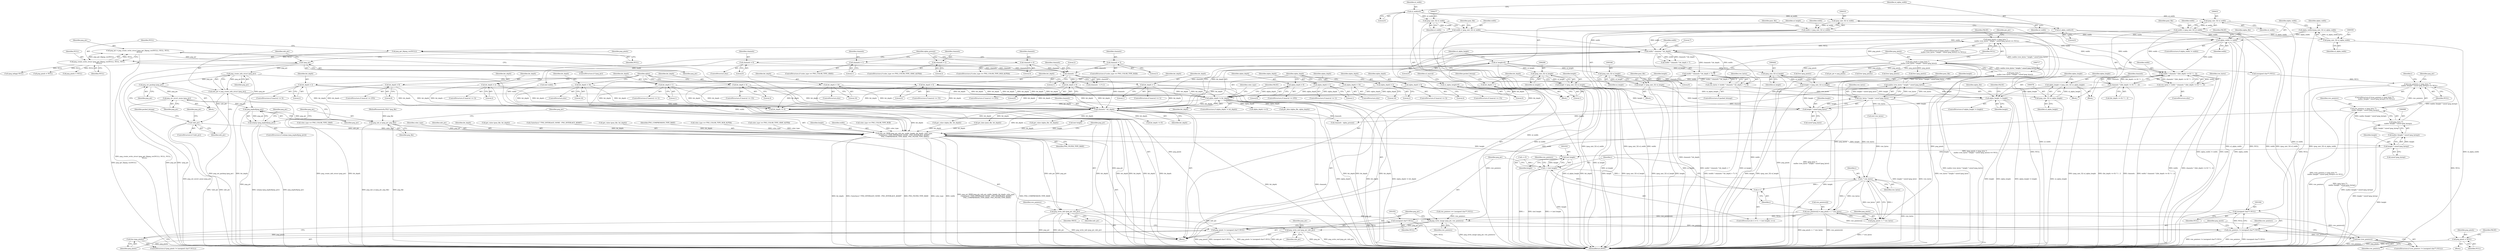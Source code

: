 digraph "0_Android_9d4853418ab2f754c2b63e091c29c5529b8b86ca_159@API" {
"1000891" [label="(Call,png_ptr = png_create_write_struct (png_get_libpng_ver(NULL), NULL, NULL,\n      NULL))"];
"1000893" [label="(Call,png_create_write_struct (png_get_libpng_ver(NULL), NULL, NULL,\n      NULL))"];
"1000894" [label="(Call,png_get_libpng_ver(NULL))"];
"1000713" [label="(Call,(png_pixels = (png_byte *)\n     malloc (row_bytes * height * sizeof (png_byte))) == NULL)"];
"1000714" [label="(Call,png_pixels = (png_byte *)\n     malloc (row_bytes * height * sizeof (png_byte)))"];
"1000716" [label="(Call,(png_byte *)\n     malloc (row_bytes * height * sizeof (png_byte)))"];
"1000718" [label="(Call,malloc (row_bytes * height * sizeof (png_byte)))"];
"1000719" [label="(Call,row_bytes * height * sizeof (png_byte))"];
"1000688" [label="(Call,row_bytes = (width * channels * bit_depth + 7) / 8)"];
"1000690" [label="(Call,(width * channels * bit_depth + 7) / 8)"];
"1000692" [label="(Call,width * channels * bit_depth)"];
"1000330" [label="(Call,width = (png_uint_32) ul_width)"];
"1000332" [label="(Call,(png_uint_32) ul_width)"];
"1000165" [label="(Call,ul_width=0)"];
"1000274" [label="(Call,width = (png_uint_32) ul_width)"];
"1000276" [label="(Call,(png_uint_32) ul_width)"];
"1000562" [label="(Call,alpha_width != width)"];
"1000556" [label="(Call,alpha_width=(png_uint_32) ul_alpha_width)"];
"1000558" [label="(Call,(png_uint_32) ul_alpha_width)"];
"1000169" [label="(Call,ul_alpha_width=0)"];
"1000428" [label="(Call,width = (png_uint_32) ul_width)"];
"1000430" [label="(Call,(png_uint_32) ul_width)"];
"1000694" [label="(Call,channels * bit_depth)"];
"1000682" [label="(Call,channels - 1)"];
"1000676" [label="(Call,channels = 0)"];
"1000648" [label="(Call,channels = 1)"];
"1000656" [label="(Call,channels = 2)"];
"1000664" [label="(Call,channels = 3)"];
"1000672" [label="(Call,channels = 4)"];
"1000393" [label="(Call,bit_depth = 16)"];
"1000471" [label="(Call,bit_depth = 2)"];
"1000292" [label="(Call,bit_depth = 1)"];
"1000487" [label="(Call,bit_depth = 8)"];
"1000635" [label="(Call,alpha_depth != bit_depth)"];
"1000631" [label="(Call,alpha_depth = 16)"];
"1000627" [label="(Call,alpha_depth = 8)"];
"1000603" [label="(Call,alpha_depth = 1)"];
"1000611" [label="(Call,alpha_depth = 2)"];
"1000619" [label="(Call,alpha_depth = 4)"];
"1000479" [label="(Call,bit_depth = 4)"];
"1000491" [label="(Call,bit_depth = 16)"];
"1000373" [label="(Call,bit_depth = 2)"];
"1000365" [label="(Call,bit_depth = 1)"];
"1000463" [label="(Call,bit_depth = 1)"];
"1000389" [label="(Call,bit_depth = 8)"];
"1000381" [label="(Call,bit_depth = 4)"];
"1000700" [label="(Call,row_bytes = width * channels * ((bit_depth <= 8) ? 1 : 2))"];
"1000702" [label="(Call,width * channels * ((bit_depth <= 8) ? 1 : 2))"];
"1000704" [label="(Call,channels * ((bit_depth <= 8) ? 1 : 2))"];
"1000721" [label="(Call,height * sizeof (png_byte))"];
"1000441" [label="(Call,height = (png_uint_32) ul_height)"];
"1000443" [label="(Call,(png_uint_32) ul_height)"];
"1000173" [label="(Call,ul_height=0)"];
"1000343" [label="(Call,height = (png_uint_32) ul_height)"];
"1000345" [label="(Call,(png_uint_32) ul_height)"];
"1000581" [label="(Call,alpha_height != height)"];
"1000575" [label="(Call,alpha_height = (png_uint_32) ul_alpha_height)"];
"1000577" [label="(Call,(png_uint_32) ul_alpha_height)"];
"1000177" [label="(Call,ul_alpha_height=0)"];
"1000287" [label="(Call,height = (png_uint_32) ul_height)"];
"1000289" [label="(Call,(png_uint_32) ul_height)"];
"1000900" [label="(Call,!png_ptr)"];
"1000912" [label="(Call,png_create_info_struct (png_ptr))"];
"1000910" [label="(Call,info_ptr = png_create_info_struct (png_ptr))"];
"1000915" [label="(Call,!info_ptr)"];
"1000960" [label="(Call,png_set_IHDR (png_ptr, info_ptr, width, height, bit_depth, color_type,\n (!interlace) ? PNG_INTERLACE_NONE : PNG_INTERLACE_ADAM7,\n    PNG_COMPRESSION_TYPE_BASE, PNG_FILTER_TYPE_BASE))"];
"1000974" [label="(Call,png_write_info (png_ptr, info_ptr))"];
"1001029" [label="(Call,png_write_image (png_ptr, row_pointers))"];
"1001032" [label="(Call,png_write_end (png_ptr, info_ptr))"];
"1001041" [label="(Call,row_pointers != (unsigned char**) NULL)"];
"1001046" [label="(Call,free (row_pointers))"];
"1000991" [label="(Call,height * sizeof (png_bytep))"];
"1000990" [label="(Call,malloc (height * sizeof (png_bytep)))"];
"1000988" [label="(Call,(png_byte **)\n        malloc (height * sizeof (png_bytep)))"];
"1000985" [label="(Call,(row_pointers = (png_byte **)\n        malloc (height * sizeof (png_bytep))) == NULL)"];
"1001004" [label="(Call,png_pixels = NULL)"];
"1001043" [label="(Call,(unsigned char**) NULL)"];
"1001051" [label="(Call,(unsigned char*) NULL)"];
"1001049" [label="(Call,png_pixels != (unsigned char*) NULL)"];
"1001054" [label="(Call,free (png_pixels))"];
"1000986" [label="(Call,row_pointers = (png_byte **)\n        malloc (height * sizeof (png_bytep)))"];
"1001015" [label="(Call,(int) height)"];
"1001013" [label="(Call,i < (int) height)"];
"1001026" [label="(Call,i * row_bytes)"];
"1001018" [label="(Call,i++)"];
"1001020" [label="(Call,row_pointers[i] = png_pixels + i * row_bytes)"];
"1001024" [label="(Call,png_pixels + i * row_bytes)"];
"1000936" [label="(Call,png_set_packing (png_ptr))"];
"1000938" [label="(Call,png_set_invert_mono (png_ptr))"];
"1000942" [label="(Call,png_jmpbuf(png_ptr))"];
"1000941" [label="(Call,setjmp (png_jmpbuf(png_ptr)))"];
"1000957" [label="(Call,png_init_io (png_ptr, png_file))"];
"1000471" [label="(Call,bit_depth = 2)"];
"1000796" [label="(Call,get_data (pnm_file, bit_depth))"];
"1000349" [label="(Identifier,pnm_file)"];
"1000311" [label="(Block,)"];
"1000166" [label="(Identifier,ul_width)"];
"1000332" [label="(Call,(png_uint_32) ul_width)"];
"1000900" [label="(Call,!png_ptr)"];
"1000961" [label="(Identifier,png_ptr)"];
"1001051" [label="(Call,(unsigned char*) NULL)"];
"1000689" [label="(Identifier,row_bytes)"];
"1000169" [label="(Call,ul_alpha_width=0)"];
"1000167" [label="(Literal,0)"];
"1000296" [label="(Identifier,packed_bitmap)"];
"1000941" [label="(Call,setjmp (png_jmpbuf(png_ptr)))"];
"1000715" [label="(Identifier,png_pixels)"];
"1000892" [label="(Identifier,png_ptr)"];
"1000713" [label="(Call,(png_pixels = (png_byte *)\n     malloc (row_bytes * height * sizeof (png_byte))) == NULL)"];
"1000291" [label="(Identifier,ul_height)"];
"1000681" [label="(Call,(channels - 1) % 2)"];
"1000959" [label="(Identifier,png_file)"];
"1000393" [label="(Call,bit_depth = 16)"];
"1000575" [label="(Call,alpha_height = (png_uint_32) ul_alpha_height)"];
"1000391" [label="(Literal,8)"];
"1000556" [label="(Call,alpha_width=(png_uint_32) ul_alpha_width)"];
"1000568" [label="(Identifier,alpha_file)"];
"1000650" [label="(Literal,1)"];
"1000294" [label="(Literal,1)"];
"1000993" [label="(Call,sizeof (png_bytep))"];
"1001025" [label="(Identifier,png_pixels)"];
"1000628" [label="(Identifier,alpha_depth)"];
"1000697" [label="(Literal,7)"];
"1000499" [label="(Identifier,alpha)"];
"1000720" [label="(Identifier,row_bytes)"];
"1000737" [label="(Call,(int) height)"];
"1001017" [label="(Identifier,height)"];
"1000991" [label="(Call,height * sizeof (png_bytep))"];
"1000815" [label="(Call,get_value (pnm_file, bit_depth))"];
"1001033" [label="(Identifier,png_ptr)"];
"1001011" [label="(Identifier,i)"];
"1001027" [label="(Identifier,i)"];
"1000987" [label="(Identifier,row_pointers)"];
"1000375" [label="(Literal,2)"];
"1000629" [label="(Literal,8)"];
"1001050" [label="(Identifier,png_pixels)"];
"1000916" [label="(Identifier,info_ptr)"];
"1000369" [label="(ControlStructure,if (maxval <= 3))"];
"1000975" [label="(Identifier,png_ptr)"];
"1000912" [label="(Call,png_create_info_struct (png_ptr))"];
"1000913" [label="(Identifier,png_ptr)"];
"1000673" [label="(Identifier,channels)"];
"1000904" [label="(Identifier,png_pixels)"];
"1000582" [label="(Identifier,alpha_height)"];
"1000479" [label="(Call,bit_depth = 4)"];
"1000920" [label="(Identifier,png_ptr)"];
"1001030" [label="(Identifier,png_ptr)"];
"1000990" [label="(Call,malloc (height * sizeof (png_bytep)))"];
"1000441" [label="(Call,height = (png_uint_32) ul_height)"];
"1001024" [label="(Call,png_pixels + i * row_bytes)"];
"1000639" [label="(Identifier,FALSE)"];
"1000854" [label="(Call,alpha_depth <= 8)"];
"1000716" [label="(Call,(png_byte *)\n     malloc (row_bytes * height * sizeof (png_byte)))"];
"1000898" [label="(Identifier,NULL)"];
"1000801" [label="(Call,bit_depth <= 8)"];
"1000619" [label="(Call,alpha_depth = 4)"];
"1000365" [label="(Call,bit_depth = 1)"];
"1000701" [label="(Identifier,row_bytes)"];
"1000627" [label="(Call,alpha_depth = 8)"];
"1000480" [label="(Identifier,bit_depth)"];
"1000901" [label="(Identifier,png_ptr)"];
"1000694" [label="(Call,channels * bit_depth)"];
"1000897" [label="(Identifier,NULL)"];
"1000331" [label="(Identifier,width)"];
"1000603" [label="(Call,alpha_depth = 1)"];
"1000725" [label="(Identifier,NULL)"];
"1000937" [label="(Identifier,png_ptr)"];
"1000637" [label="(Identifier,bit_depth)"];
"1000576" [label="(Identifier,alpha_height)"];
"1000488" [label="(Identifier,bit_depth)"];
"1000581" [label="(Call,alpha_height != height)"];
"1000562" [label="(Call,alpha_width != width)"];
"1000361" [label="(ControlStructure,if (maxval <= 1))"];
"1001032" [label="(Call,png_write_end (png_ptr, info_ptr))"];
"1000727" [label="(Identifier,FALSE)"];
"1000434" [label="(Identifier,pnm_file)"];
"1000621" [label="(Literal,4)"];
"1000666" [label="(Literal,3)"];
"1000979" [label="(Identifier,row_pointers)"];
"1000680" [label="(Identifier,alpha_present)"];
"1000347" [label="(Identifier,ul_height)"];
"1000447" [label="(Identifier,pnm_file)"];
"1000585" [label="(Identifier,FALSE)"];
"1000464" [label="(Identifier,bit_depth)"];
"1000939" [label="(Identifier,png_ptr)"];
"1000599" [label="(ControlStructure,if (maxval <= 1))"];
"1000383" [label="(Literal,4)"];
"1000958" [label="(Identifier,png_ptr)"];
"1001041" [label="(Call,row_pointers != (unsigned char**) NULL)"];
"1000475" [label="(ControlStructure,if (maxval <= 15))"];
"1000493" [label="(Literal,16)"];
"1001002" [label="(Call,free (png_pixels))"];
"1000693" [label="(Identifier,width)"];
"1000910" [label="(Call,info_ptr = png_create_info_struct (png_ptr))"];
"1000692" [label="(Call,width * channels * bit_depth)"];
"1000563" [label="(Identifier,alpha_width)"];
"1000675" [label="(ControlStructure,else)"];
"1000722" [label="(Identifier,height)"];
"1000382" [label="(Identifier,bit_depth)"];
"1001006" [label="(Identifier,NULL)"];
"1000620" [label="(Identifier,alpha_depth)"];
"1000849" [label="(Call,get_data (alpha_file, alpha_depth))"];
"1000698" [label="(Literal,8)"];
"1000636" [label="(Identifier,alpha_depth)"];
"1000633" [label="(Literal,16)"];
"1000557" [label="(Identifier,alpha_width)"];
"1000631" [label="(Call,alpha_depth = 16)"];
"1000607" [label="(ControlStructure,if (maxval <= 3))"];
"1000472" [label="(Identifier,bit_depth)"];
"1000483" [label="(ControlStructure,if (maxval <= 255))"];
"1000540" [label="(Block,)"];
"1000492" [label="(Identifier,bit_depth)"];
"1001047" [label="(Identifier,row_pointers)"];
"1000685" [label="(Literal,2)"];
"1000684" [label="(Literal,1)"];
"1000613" [label="(Literal,2)"];
"1000808" [label="(Call,get_value (pnm_file, bit_depth))"];
"1000605" [label="(Literal,1)"];
"1000280" [label="(Identifier,pnm_file)"];
"1000171" [label="(Literal,0)"];
"1000611" [label="(Call,alpha_depth = 2)"];
"1000986" [label="(Call,row_pointers = (png_byte **)\n        malloc (height * sizeof (png_bytep)))"];
"1001018" [label="(Call,i++)"];
"1000293" [label="(Identifier,bit_depth)"];
"1000392" [label="(ControlStructure,else)"];
"1000972" [label="(Identifier,PNG_COMPRESSION_TYPE_BASE)"];
"1000177" [label="(Call,ul_alpha_height=0)"];
"1000896" [label="(Identifier,NULL)"];
"1000702" [label="(Call,width * channels * ((bit_depth <= 8) ? 1 : 2))"];
"1000443" [label="(Call,(png_uint_32) ul_height)"];
"1000648" [label="(Call,channels = 1)"];
"1001021" [label="(Call,row_pointers[i])"];
"1000173" [label="(Call,ul_height=0)"];
"1000463" [label="(Call,bit_depth = 1)"];
"1000992" [label="(Identifier,height)"];
"1000580" [label="(ControlStructure,if (alpha_height != height))"];
"1001013" [label="(Call,i < (int) height)"];
"1000179" [label="(Literal,0)"];
"1000719" [label="(Call,row_bytes * height * sizeof (png_byte))"];
"1000660" [label="(ControlStructure,if (color_type == PNG_COLOR_TYPE_RGB))"];
"1000374" [label="(Identifier,bit_depth)"];
"1000459" [label="(ControlStructure,if (maxval <= 1))"];
"1000658" [label="(Literal,2)"];
"1000373" [label="(Call,bit_depth = 2)"];
"1000952" [label="(Call,png_pixels = NULL)"];
"1000274" [label="(Call,width = (png_uint_32) ul_width)"];
"1000964" [label="(Identifier,height)"];
"1000428" [label="(Call,width = (png_uint_32) ul_width)"];
"1000481" [label="(Literal,4)"];
"1000911" [label="(Identifier,info_ptr)"];
"1000644" [label="(ControlStructure,if (color_type == PNG_COLOR_TYPE_GRAY))"];
"1000861" [label="(Call,get_value (alpha_file, bit_depth))"];
"1001022" [label="(Identifier,row_pointers)"];
"1000974" [label="(Call,png_write_info (png_ptr, info_ptr))"];
"1000706" [label="(Call,(bit_depth <= 8) ? 1 : 2)"];
"1000691" [label="(Call,width * channels * bit_depth + 7)"];
"1000895" [label="(Identifier,NULL)"];
"1000729" [label="(Identifier,pix_ptr)"];
"1000957" [label="(Call,png_init_io (png_ptr, png_file))"];
"1000914" [label="(ControlStructure,if (!info_ptr))"];
"1000728" [label="(Call,pix_ptr = png_pixels)"];
"1000646" [label="(Identifier,color_type)"];
"1000868" [label="(Call,get_value (alpha_file, bit_depth))"];
"1000688" [label="(Call,row_bytes = (width * channels * bit_depth + 7) / 8)"];
"1000587" [label="(Identifier,alpha_file)"];
"1000366" [label="(Identifier,bit_depth)"];
"1000344" [label="(Identifier,height)"];
"1001040" [label="(ControlStructure,if (row_pointers != (unsigned char**) NULL))"];
"1000175" [label="(Literal,0)"];
"1000429" [label="(Identifier,width)"];
"1000390" [label="(Identifier,bit_depth)"];
"1001004" [label="(Call,png_pixels = NULL)"];
"1000577" [label="(Call,(png_uint_32) ul_alpha_height)"];
"1000668" [label="(ControlStructure,if (color_type == PNG_COLOR_TYPE_RGB_ALPHA))"];
"1000560" [label="(Identifier,ul_alpha_width)"];
"1000924" [label="(Call,free (png_pixels))"];
"1000489" [label="(Literal,8)"];
"1000345" [label="(Call,(png_uint_32) ul_height)"];
"1000579" [label="(Identifier,ul_alpha_height)"];
"1000289" [label="(Call,(png_uint_32) ul_height)"];
"1000182" [label="(Identifier,ul_maxval)"];
"1000430" [label="(Call,(png_uint_32) ul_width)"];
"1000695" [label="(Identifier,channels)"];
"1000630" [label="(ControlStructure,else)"];
"1000980" [label="(Call,(unsigned char**) NULL)"];
"1000389" [label="(Call,bit_depth = 8)"];
"1000409" [label="(Block,)"];
"1000334" [label="(Identifier,ul_width)"];
"1000490" [label="(ControlStructure,else)"];
"1001034" [label="(Identifier,info_ptr)"];
"1000714" [label="(Call,png_pixels = (png_byte *)\n     malloc (row_bytes * height * sizeof (png_byte)))"];
"1000292" [label="(Call,bit_depth = 1)"];
"1000165" [label="(Call,ul_width=0)"];
"1000723" [label="(Call,sizeof (png_byte))"];
"1000915" [label="(Call,!info_ptr)"];
"1000134" [label="(Block,)"];
"1000174" [label="(Identifier,ul_height)"];
"1000385" [label="(ControlStructure,if (maxval <= 255))"];
"1000465" [label="(Literal,1)"];
"1000947" [label="(Identifier,png_ptr)"];
"1000894" [label="(Call,png_get_libpng_ver(NULL))"];
"1000394" [label="(Identifier,bit_depth)"];
"1001026" [label="(Call,i * row_bytes)"];
"1000612" [label="(Identifier,alpha_depth)"];
"1001015" [label="(Call,(int) height)"];
"1000676" [label="(Call,channels = 0)"];
"1000963" [label="(Identifier,width)"];
"1000657" [label="(Identifier,channels)"];
"1000999" [label="(Identifier,png_ptr)"];
"1000677" [label="(Identifier,channels)"];
"1001042" [label="(Identifier,row_pointers)"];
"1000491" [label="(Call,bit_depth = 16)"];
"1000903" [label="(Call,free (png_pixels))"];
"1000891" [label="(Call,png_ptr = png_create_write_struct (png_get_libpng_ver(NULL), NULL, NULL,\n      NULL))"];
"1000704" [label="(Call,channels * ((bit_depth <= 8) ? 1 : 2))"];
"1000672" [label="(Call,channels = 4)"];
"1001029" [label="(Call,png_write_image (png_ptr, row_pointers))"];
"1000287" [label="(Call,height = (png_uint_32) ul_height)"];
"1000893" [label="(Call,png_create_write_struct (png_get_libpng_ver(NULL), NULL, NULL,\n      NULL))"];
"1001019" [label="(Identifier,i)"];
"1000985" [label="(Call,(row_pointers = (png_byte **)\n        malloc (height * sizeof (png_bytep))) == NULL)"];
"1000996" [label="(Block,)"];
"1000381" [label="(Call,bit_depth = 4)"];
"1000967" [label="(Call,(!interlace) ? PNG_INTERLACE_NONE : PNG_INTERLACE_ADAM7)"];
"1000664" [label="(Call,channels = 3)"];
"1000432" [label="(Identifier,ul_width)"];
"1001049" [label="(Call,png_pixels != (unsigned char*) NULL)"];
"1000473" [label="(Literal,2)"];
"1001058" [label="(MethodReturn,BOOL)"];
"1000615" [label="(ControlStructure,if (maxval <= 15))"];
"1000682" [label="(Call,channels - 1)"];
"1001037" [label="(Identifier,png_ptr)"];
"1000649" [label="(Identifier,channels)"];
"1000712" [label="(ControlStructure,if ((png_pixels = (png_byte *)\n     malloc (row_bytes * height * sizeof (png_byte))) == NULL))"];
"1000635" [label="(Call,alpha_depth != bit_depth)"];
"1000623" [label="(ControlStructure,if (maxval <= 255))"];
"1000669" [label="(Call,color_type == PNG_COLOR_TYPE_RGB_ALPHA)"];
"1000995" [label="(Identifier,NULL)"];
"1000703" [label="(Identifier,width)"];
"1000275" [label="(Identifier,width)"];
"1000653" [label="(Call,color_type == PNG_COLOR_TYPE_GRAY_ALPHA)"];
"1000288" [label="(Identifier,height)"];
"1000683" [label="(Identifier,channels)"];
"1000343" [label="(Call,height = (png_uint_32) ul_height)"];
"1000445" [label="(Identifier,ul_height)"];
"1000707" [label="(Call,bit_depth <= 8)"];
"1000558" [label="(Call,(png_uint_32) ul_alpha_width)"];
"1000564" [label="(Identifier,width)"];
"1001005" [label="(Identifier,png_pixels)"];
"1001046" [label="(Call,free (row_pointers))"];
"1000705" [label="(Identifier,channels)"];
"1000699" [label="(ControlStructure,else)"];
"1000583" [label="(Identifier,height)"];
"1000442" [label="(Identifier,height)"];
"1000634" [label="(ControlStructure,if (alpha_depth != bit_depth))"];
"1000718" [label="(Call,malloc (row_bytes * height * sizeof (png_byte)))"];
"1000561" [label="(ControlStructure,if (alpha_width != width))"];
"1000336" [label="(Identifier,pnm_file)"];
"1001043" [label="(Call,(unsigned char**) NULL)"];
"1000950" [label="(Call,free (png_pixels))"];
"1000690" [label="(Call,(width * channels * bit_depth + 7) / 8)"];
"1000942" [label="(Call,png_jmpbuf(png_ptr))"];
"1000960" [label="(Call,png_set_IHDR (png_ptr, info_ptr, width, height, bit_depth, color_type,\n (!interlace) ? PNG_INTERLACE_NONE : PNG_INTERLACE_ADAM7,\n    PNG_COMPRESSION_TYPE_BASE, PNG_FILTER_TYPE_BASE))"];
"1000330" [label="(Call,width = (png_uint_32) ul_width)"];
"1000661" [label="(Call,color_type == PNG_COLOR_TYPE_RGB)"];
"1001057" [label="(Identifier,TRUE)"];
"1000278" [label="(Identifier,ul_width)"];
"1000700" [label="(Call,row_bytes = width * channels * ((bit_depth <= 8) ? 1 : 2))"];
"1001014" [label="(Identifier,i)"];
"1000178" [label="(Identifier,ul_alpha_height)"];
"1000255" [label="(Block,)"];
"1000976" [label="(Identifier,info_ptr)"];
"1001053" [label="(Identifier,NULL)"];
"1000772" [label="(Call,(int) width)"];
"1000645" [label="(Call,color_type == PNG_COLOR_TYPE_GRAY)"];
"1001010" [label="(Call,i = 0)"];
"1000936" [label="(Call,png_set_packing (png_ptr))"];
"1000130" [label="(MethodParameterIn,FILE *png_file)"];
"1000632" [label="(Identifier,alpha_depth)"];
"1000367" [label="(Literal,1)"];
"1000377" [label="(ControlStructure,if (maxval <= 15))"];
"1000988" [label="(Call,(png_byte **)\n        malloc (height * sizeof (png_bytep)))"];
"1000973" [label="(Identifier,PNG_FILTER_TYPE_BASE)"];
"1001048" [label="(ControlStructure,if (png_pixels != (unsigned char*) NULL))"];
"1000604" [label="(Identifier,alpha_depth)"];
"1000674" [label="(Literal,4)"];
"1000978" [label="(Call,row_pointers == (unsigned char**) NULL)"];
"1000905" [label="(Call,png_pixels = NULL)"];
"1001008" [label="(Identifier,FALSE)"];
"1000966" [label="(Identifier,color_type)"];
"1000784" [label="(Call,channels - alpha_present)"];
"1000899" [label="(ControlStructure,if (!png_ptr))"];
"1000933" [label="(Identifier,packed_bitmap)"];
"1001009" [label="(ControlStructure,for (i = 0; i < (int) height; i++))"];
"1000696" [label="(Identifier,bit_depth)"];
"1000686" [label="(ControlStructure,if (packed_bitmap))"];
"1000921" [label="(Call,(png_infopp) NULL)"];
"1000487" [label="(Call,bit_depth = 8)"];
"1001020" [label="(Call,row_pointers[i] = png_pixels + i * row_bytes)"];
"1000752" [label="(Call,(int) row_bytes)"];
"1000938" [label="(Call,png_set_invert_mono (png_ptr))"];
"1001055" [label="(Identifier,png_pixels)"];
"1000678" [label="(Literal,0)"];
"1000656" [label="(Call,channels = 2)"];
"1000276" [label="(Call,(png_uint_32) ul_width)"];
"1000467" [label="(ControlStructure,if (maxval <= 3))"];
"1001028" [label="(Identifier,row_bytes)"];
"1000170" [label="(Identifier,ul_alpha_width)"];
"1000652" [label="(ControlStructure,if (color_type == PNG_COLOR_TYPE_GRAY_ALPHA))"];
"1000962" [label="(Identifier,info_ptr)"];
"1001031" [label="(Identifier,row_pointers)"];
"1000935" [label="(Block,)"];
"1000665" [label="(Identifier,channels)"];
"1000395" [label="(Literal,16)"];
"1000940" [label="(ControlStructure,if (setjmp (png_jmpbuf(png_ptr))))"];
"1000721" [label="(Call,height * sizeof (png_byte))"];
"1000984" [label="(ControlStructure,if ((row_pointers = (png_byte **)\n        malloc (height * sizeof (png_bytep))) == NULL))"];
"1000566" [label="(Identifier,FALSE)"];
"1001054" [label="(Call,free (png_pixels))"];
"1000965" [label="(Identifier,bit_depth)"];
"1000943" [label="(Identifier,png_ptr)"];
"1001045" [label="(Identifier,NULL)"];
"1000891" -> "1000134"  [label="AST: "];
"1000891" -> "1000893"  [label="CFG: "];
"1000892" -> "1000891"  [label="AST: "];
"1000893" -> "1000891"  [label="AST: "];
"1000901" -> "1000891"  [label="CFG: "];
"1000891" -> "1001058"  [label="DDG: png_create_write_struct (png_get_libpng_ver(NULL), NULL, NULL,\n      NULL)"];
"1000893" -> "1000891"  [label="DDG: png_get_libpng_ver(NULL)"];
"1000893" -> "1000891"  [label="DDG: NULL"];
"1000891" -> "1000900"  [label="DDG: png_ptr"];
"1000893" -> "1000898"  [label="CFG: "];
"1000894" -> "1000893"  [label="AST: "];
"1000896" -> "1000893"  [label="AST: "];
"1000897" -> "1000893"  [label="AST: "];
"1000898" -> "1000893"  [label="AST: "];
"1000893" -> "1001058"  [label="DDG: png_get_libpng_ver(NULL)"];
"1000894" -> "1000893"  [label="DDG: NULL"];
"1000893" -> "1000905"  [label="DDG: NULL"];
"1000893" -> "1000921"  [label="DDG: NULL"];
"1000893" -> "1000952"  [label="DDG: NULL"];
"1000893" -> "1000980"  [label="DDG: NULL"];
"1000894" -> "1000895"  [label="CFG: "];
"1000895" -> "1000894"  [label="AST: "];
"1000896" -> "1000894"  [label="CFG: "];
"1000713" -> "1000894"  [label="DDG: NULL"];
"1000713" -> "1000712"  [label="AST: "];
"1000713" -> "1000725"  [label="CFG: "];
"1000714" -> "1000713"  [label="AST: "];
"1000725" -> "1000713"  [label="AST: "];
"1000727" -> "1000713"  [label="CFG: "];
"1000729" -> "1000713"  [label="CFG: "];
"1000713" -> "1001058"  [label="DDG: (png_pixels = (png_byte *)\n     malloc (row_bytes * height * sizeof (png_byte))) == NULL"];
"1000713" -> "1001058"  [label="DDG: NULL"];
"1000714" -> "1000713"  [label="DDG: png_pixels"];
"1000716" -> "1000713"  [label="DDG: malloc (row_bytes * height * sizeof (png_byte))"];
"1000714" -> "1000716"  [label="CFG: "];
"1000715" -> "1000714"  [label="AST: "];
"1000716" -> "1000714"  [label="AST: "];
"1000725" -> "1000714"  [label="CFG: "];
"1000714" -> "1001058"  [label="DDG: (png_byte *)\n     malloc (row_bytes * height * sizeof (png_byte))"];
"1000714" -> "1001058"  [label="DDG: png_pixels"];
"1000716" -> "1000714"  [label="DDG: malloc (row_bytes * height * sizeof (png_byte))"];
"1000714" -> "1000728"  [label="DDG: png_pixels"];
"1000714" -> "1000903"  [label="DDG: png_pixels"];
"1000714" -> "1000924"  [label="DDG: png_pixels"];
"1000714" -> "1000950"  [label="DDG: png_pixels"];
"1000714" -> "1001002"  [label="DDG: png_pixels"];
"1000714" -> "1001020"  [label="DDG: png_pixels"];
"1000714" -> "1001024"  [label="DDG: png_pixels"];
"1000714" -> "1001049"  [label="DDG: png_pixels"];
"1000716" -> "1000718"  [label="CFG: "];
"1000717" -> "1000716"  [label="AST: "];
"1000718" -> "1000716"  [label="AST: "];
"1000716" -> "1001058"  [label="DDG: malloc (row_bytes * height * sizeof (png_byte))"];
"1000718" -> "1000716"  [label="DDG: row_bytes * height * sizeof (png_byte)"];
"1000718" -> "1000719"  [label="CFG: "];
"1000719" -> "1000718"  [label="AST: "];
"1000718" -> "1001058"  [label="DDG: row_bytes * height * sizeof (png_byte)"];
"1000719" -> "1000718"  [label="DDG: row_bytes"];
"1000719" -> "1000718"  [label="DDG: height * sizeof (png_byte)"];
"1000719" -> "1000721"  [label="CFG: "];
"1000720" -> "1000719"  [label="AST: "];
"1000721" -> "1000719"  [label="AST: "];
"1000719" -> "1001058"  [label="DDG: height * sizeof (png_byte)"];
"1000719" -> "1001058"  [label="DDG: row_bytes"];
"1000688" -> "1000719"  [label="DDG: row_bytes"];
"1000700" -> "1000719"  [label="DDG: row_bytes"];
"1000721" -> "1000719"  [label="DDG: height"];
"1000719" -> "1000752"  [label="DDG: row_bytes"];
"1000719" -> "1001026"  [label="DDG: row_bytes"];
"1000688" -> "1000686"  [label="AST: "];
"1000688" -> "1000690"  [label="CFG: "];
"1000689" -> "1000688"  [label="AST: "];
"1000690" -> "1000688"  [label="AST: "];
"1000715" -> "1000688"  [label="CFG: "];
"1000688" -> "1001058"  [label="DDG: (width * channels * bit_depth + 7) / 8"];
"1000690" -> "1000688"  [label="DDG: width * channels * bit_depth + 7"];
"1000690" -> "1000688"  [label="DDG: 8"];
"1000690" -> "1000698"  [label="CFG: "];
"1000691" -> "1000690"  [label="AST: "];
"1000698" -> "1000690"  [label="AST: "];
"1000690" -> "1001058"  [label="DDG: width * channels * bit_depth + 7"];
"1000692" -> "1000690"  [label="DDG: width"];
"1000692" -> "1000690"  [label="DDG: channels * bit_depth"];
"1000692" -> "1000691"  [label="AST: "];
"1000692" -> "1000694"  [label="CFG: "];
"1000693" -> "1000692"  [label="AST: "];
"1000694" -> "1000692"  [label="AST: "];
"1000697" -> "1000692"  [label="CFG: "];
"1000692" -> "1001058"  [label="DDG: width"];
"1000692" -> "1001058"  [label="DDG: channels * bit_depth"];
"1000692" -> "1000691"  [label="DDG: width"];
"1000692" -> "1000691"  [label="DDG: channels * bit_depth"];
"1000330" -> "1000692"  [label="DDG: width"];
"1000274" -> "1000692"  [label="DDG: width"];
"1000562" -> "1000692"  [label="DDG: width"];
"1000428" -> "1000692"  [label="DDG: width"];
"1000694" -> "1000692"  [label="DDG: channels"];
"1000694" -> "1000692"  [label="DDG: bit_depth"];
"1000692" -> "1000772"  [label="DDG: width"];
"1000692" -> "1000960"  [label="DDG: width"];
"1000330" -> "1000311"  [label="AST: "];
"1000330" -> "1000332"  [label="CFG: "];
"1000331" -> "1000330"  [label="AST: "];
"1000332" -> "1000330"  [label="AST: "];
"1000336" -> "1000330"  [label="CFG: "];
"1000330" -> "1001058"  [label="DDG: width"];
"1000330" -> "1001058"  [label="DDG: (png_uint_32) ul_width"];
"1000332" -> "1000330"  [label="DDG: ul_width"];
"1000330" -> "1000562"  [label="DDG: width"];
"1000330" -> "1000702"  [label="DDG: width"];
"1000332" -> "1000334"  [label="CFG: "];
"1000333" -> "1000332"  [label="AST: "];
"1000334" -> "1000332"  [label="AST: "];
"1000332" -> "1001058"  [label="DDG: ul_width"];
"1000165" -> "1000332"  [label="DDG: ul_width"];
"1000165" -> "1000134"  [label="AST: "];
"1000165" -> "1000167"  [label="CFG: "];
"1000166" -> "1000165"  [label="AST: "];
"1000167" -> "1000165"  [label="AST: "];
"1000170" -> "1000165"  [label="CFG: "];
"1000165" -> "1001058"  [label="DDG: ul_width"];
"1000165" -> "1000276"  [label="DDG: ul_width"];
"1000165" -> "1000430"  [label="DDG: ul_width"];
"1000274" -> "1000255"  [label="AST: "];
"1000274" -> "1000276"  [label="CFG: "];
"1000275" -> "1000274"  [label="AST: "];
"1000276" -> "1000274"  [label="AST: "];
"1000280" -> "1000274"  [label="CFG: "];
"1000274" -> "1001058"  [label="DDG: width"];
"1000274" -> "1001058"  [label="DDG: (png_uint_32) ul_width"];
"1000276" -> "1000274"  [label="DDG: ul_width"];
"1000274" -> "1000562"  [label="DDG: width"];
"1000274" -> "1000702"  [label="DDG: width"];
"1000276" -> "1000278"  [label="CFG: "];
"1000277" -> "1000276"  [label="AST: "];
"1000278" -> "1000276"  [label="AST: "];
"1000276" -> "1001058"  [label="DDG: ul_width"];
"1000562" -> "1000561"  [label="AST: "];
"1000562" -> "1000564"  [label="CFG: "];
"1000563" -> "1000562"  [label="AST: "];
"1000564" -> "1000562"  [label="AST: "];
"1000566" -> "1000562"  [label="CFG: "];
"1000568" -> "1000562"  [label="CFG: "];
"1000562" -> "1001058"  [label="DDG: alpha_width"];
"1000562" -> "1001058"  [label="DDG: alpha_width != width"];
"1000562" -> "1001058"  [label="DDG: width"];
"1000556" -> "1000562"  [label="DDG: alpha_width"];
"1000428" -> "1000562"  [label="DDG: width"];
"1000562" -> "1000702"  [label="DDG: width"];
"1000556" -> "1000540"  [label="AST: "];
"1000556" -> "1000558"  [label="CFG: "];
"1000557" -> "1000556"  [label="AST: "];
"1000558" -> "1000556"  [label="AST: "];
"1000563" -> "1000556"  [label="CFG: "];
"1000556" -> "1001058"  [label="DDG: (png_uint_32) ul_alpha_width"];
"1000558" -> "1000556"  [label="DDG: ul_alpha_width"];
"1000558" -> "1000560"  [label="CFG: "];
"1000559" -> "1000558"  [label="AST: "];
"1000560" -> "1000558"  [label="AST: "];
"1000558" -> "1001058"  [label="DDG: ul_alpha_width"];
"1000169" -> "1000558"  [label="DDG: ul_alpha_width"];
"1000169" -> "1000134"  [label="AST: "];
"1000169" -> "1000171"  [label="CFG: "];
"1000170" -> "1000169"  [label="AST: "];
"1000171" -> "1000169"  [label="AST: "];
"1000174" -> "1000169"  [label="CFG: "];
"1000169" -> "1001058"  [label="DDG: ul_alpha_width"];
"1000428" -> "1000409"  [label="AST: "];
"1000428" -> "1000430"  [label="CFG: "];
"1000429" -> "1000428"  [label="AST: "];
"1000430" -> "1000428"  [label="AST: "];
"1000434" -> "1000428"  [label="CFG: "];
"1000428" -> "1001058"  [label="DDG: (png_uint_32) ul_width"];
"1000428" -> "1001058"  [label="DDG: width"];
"1000430" -> "1000428"  [label="DDG: ul_width"];
"1000428" -> "1000702"  [label="DDG: width"];
"1000430" -> "1000432"  [label="CFG: "];
"1000431" -> "1000430"  [label="AST: "];
"1000432" -> "1000430"  [label="AST: "];
"1000430" -> "1001058"  [label="DDG: ul_width"];
"1000694" -> "1000696"  [label="CFG: "];
"1000695" -> "1000694"  [label="AST: "];
"1000696" -> "1000694"  [label="AST: "];
"1000694" -> "1001058"  [label="DDG: channels"];
"1000694" -> "1001058"  [label="DDG: bit_depth"];
"1000682" -> "1000694"  [label="DDG: channels"];
"1000393" -> "1000694"  [label="DDG: bit_depth"];
"1000471" -> "1000694"  [label="DDG: bit_depth"];
"1000292" -> "1000694"  [label="DDG: bit_depth"];
"1000487" -> "1000694"  [label="DDG: bit_depth"];
"1000635" -> "1000694"  [label="DDG: bit_depth"];
"1000479" -> "1000694"  [label="DDG: bit_depth"];
"1000491" -> "1000694"  [label="DDG: bit_depth"];
"1000373" -> "1000694"  [label="DDG: bit_depth"];
"1000365" -> "1000694"  [label="DDG: bit_depth"];
"1000463" -> "1000694"  [label="DDG: bit_depth"];
"1000389" -> "1000694"  [label="DDG: bit_depth"];
"1000381" -> "1000694"  [label="DDG: bit_depth"];
"1000694" -> "1000784"  [label="DDG: channels"];
"1000694" -> "1000796"  [label="DDG: bit_depth"];
"1000694" -> "1000801"  [label="DDG: bit_depth"];
"1000694" -> "1000861"  [label="DDG: bit_depth"];
"1000694" -> "1000868"  [label="DDG: bit_depth"];
"1000694" -> "1000960"  [label="DDG: bit_depth"];
"1000682" -> "1000681"  [label="AST: "];
"1000682" -> "1000684"  [label="CFG: "];
"1000683" -> "1000682"  [label="AST: "];
"1000684" -> "1000682"  [label="AST: "];
"1000685" -> "1000682"  [label="CFG: "];
"1000682" -> "1000681"  [label="DDG: channels"];
"1000682" -> "1000681"  [label="DDG: 1"];
"1000676" -> "1000682"  [label="DDG: channels"];
"1000648" -> "1000682"  [label="DDG: channels"];
"1000656" -> "1000682"  [label="DDG: channels"];
"1000664" -> "1000682"  [label="DDG: channels"];
"1000672" -> "1000682"  [label="DDG: channels"];
"1000682" -> "1000704"  [label="DDG: channels"];
"1000676" -> "1000675"  [label="AST: "];
"1000676" -> "1000678"  [label="CFG: "];
"1000677" -> "1000676"  [label="AST: "];
"1000678" -> "1000676"  [label="AST: "];
"1000680" -> "1000676"  [label="CFG: "];
"1000648" -> "1000644"  [label="AST: "];
"1000648" -> "1000650"  [label="CFG: "];
"1000649" -> "1000648"  [label="AST: "];
"1000650" -> "1000648"  [label="AST: "];
"1000680" -> "1000648"  [label="CFG: "];
"1000656" -> "1000652"  [label="AST: "];
"1000656" -> "1000658"  [label="CFG: "];
"1000657" -> "1000656"  [label="AST: "];
"1000658" -> "1000656"  [label="AST: "];
"1000680" -> "1000656"  [label="CFG: "];
"1000664" -> "1000660"  [label="AST: "];
"1000664" -> "1000666"  [label="CFG: "];
"1000665" -> "1000664"  [label="AST: "];
"1000666" -> "1000664"  [label="AST: "];
"1000680" -> "1000664"  [label="CFG: "];
"1000672" -> "1000668"  [label="AST: "];
"1000672" -> "1000674"  [label="CFG: "];
"1000673" -> "1000672"  [label="AST: "];
"1000674" -> "1000672"  [label="AST: "];
"1000680" -> "1000672"  [label="CFG: "];
"1000393" -> "1000392"  [label="AST: "];
"1000393" -> "1000395"  [label="CFG: "];
"1000394" -> "1000393"  [label="AST: "];
"1000395" -> "1000393"  [label="AST: "];
"1000499" -> "1000393"  [label="CFG: "];
"1000393" -> "1001058"  [label="DDG: bit_depth"];
"1000393" -> "1000635"  [label="DDG: bit_depth"];
"1000393" -> "1000707"  [label="DDG: bit_depth"];
"1000471" -> "1000467"  [label="AST: "];
"1000471" -> "1000473"  [label="CFG: "];
"1000472" -> "1000471"  [label="AST: "];
"1000473" -> "1000471"  [label="AST: "];
"1000499" -> "1000471"  [label="CFG: "];
"1000471" -> "1001058"  [label="DDG: bit_depth"];
"1000471" -> "1000635"  [label="DDG: bit_depth"];
"1000471" -> "1000707"  [label="DDG: bit_depth"];
"1000292" -> "1000255"  [label="AST: "];
"1000292" -> "1000294"  [label="CFG: "];
"1000293" -> "1000292"  [label="AST: "];
"1000294" -> "1000292"  [label="AST: "];
"1000296" -> "1000292"  [label="CFG: "];
"1000292" -> "1001058"  [label="DDG: bit_depth"];
"1000292" -> "1000635"  [label="DDG: bit_depth"];
"1000292" -> "1000707"  [label="DDG: bit_depth"];
"1000487" -> "1000483"  [label="AST: "];
"1000487" -> "1000489"  [label="CFG: "];
"1000488" -> "1000487"  [label="AST: "];
"1000489" -> "1000487"  [label="AST: "];
"1000499" -> "1000487"  [label="CFG: "];
"1000487" -> "1001058"  [label="DDG: bit_depth"];
"1000487" -> "1000635"  [label="DDG: bit_depth"];
"1000487" -> "1000707"  [label="DDG: bit_depth"];
"1000635" -> "1000634"  [label="AST: "];
"1000635" -> "1000637"  [label="CFG: "];
"1000636" -> "1000635"  [label="AST: "];
"1000637" -> "1000635"  [label="AST: "];
"1000639" -> "1000635"  [label="CFG: "];
"1000646" -> "1000635"  [label="CFG: "];
"1000635" -> "1001058"  [label="DDG: bit_depth"];
"1000635" -> "1001058"  [label="DDG: alpha_depth != bit_depth"];
"1000635" -> "1001058"  [label="DDG: alpha_depth"];
"1000631" -> "1000635"  [label="DDG: alpha_depth"];
"1000627" -> "1000635"  [label="DDG: alpha_depth"];
"1000603" -> "1000635"  [label="DDG: alpha_depth"];
"1000611" -> "1000635"  [label="DDG: alpha_depth"];
"1000619" -> "1000635"  [label="DDG: alpha_depth"];
"1000479" -> "1000635"  [label="DDG: bit_depth"];
"1000491" -> "1000635"  [label="DDG: bit_depth"];
"1000373" -> "1000635"  [label="DDG: bit_depth"];
"1000365" -> "1000635"  [label="DDG: bit_depth"];
"1000463" -> "1000635"  [label="DDG: bit_depth"];
"1000389" -> "1000635"  [label="DDG: bit_depth"];
"1000381" -> "1000635"  [label="DDG: bit_depth"];
"1000635" -> "1000707"  [label="DDG: bit_depth"];
"1000635" -> "1000849"  [label="DDG: alpha_depth"];
"1000635" -> "1000854"  [label="DDG: alpha_depth"];
"1000631" -> "1000630"  [label="AST: "];
"1000631" -> "1000633"  [label="CFG: "];
"1000632" -> "1000631"  [label="AST: "];
"1000633" -> "1000631"  [label="AST: "];
"1000636" -> "1000631"  [label="CFG: "];
"1000627" -> "1000623"  [label="AST: "];
"1000627" -> "1000629"  [label="CFG: "];
"1000628" -> "1000627"  [label="AST: "];
"1000629" -> "1000627"  [label="AST: "];
"1000636" -> "1000627"  [label="CFG: "];
"1000603" -> "1000599"  [label="AST: "];
"1000603" -> "1000605"  [label="CFG: "];
"1000604" -> "1000603"  [label="AST: "];
"1000605" -> "1000603"  [label="AST: "];
"1000636" -> "1000603"  [label="CFG: "];
"1000611" -> "1000607"  [label="AST: "];
"1000611" -> "1000613"  [label="CFG: "];
"1000612" -> "1000611"  [label="AST: "];
"1000613" -> "1000611"  [label="AST: "];
"1000636" -> "1000611"  [label="CFG: "];
"1000619" -> "1000615"  [label="AST: "];
"1000619" -> "1000621"  [label="CFG: "];
"1000620" -> "1000619"  [label="AST: "];
"1000621" -> "1000619"  [label="AST: "];
"1000636" -> "1000619"  [label="CFG: "];
"1000479" -> "1000475"  [label="AST: "];
"1000479" -> "1000481"  [label="CFG: "];
"1000480" -> "1000479"  [label="AST: "];
"1000481" -> "1000479"  [label="AST: "];
"1000499" -> "1000479"  [label="CFG: "];
"1000479" -> "1001058"  [label="DDG: bit_depth"];
"1000479" -> "1000707"  [label="DDG: bit_depth"];
"1000491" -> "1000490"  [label="AST: "];
"1000491" -> "1000493"  [label="CFG: "];
"1000492" -> "1000491"  [label="AST: "];
"1000493" -> "1000491"  [label="AST: "];
"1000499" -> "1000491"  [label="CFG: "];
"1000491" -> "1001058"  [label="DDG: bit_depth"];
"1000491" -> "1000707"  [label="DDG: bit_depth"];
"1000373" -> "1000369"  [label="AST: "];
"1000373" -> "1000375"  [label="CFG: "];
"1000374" -> "1000373"  [label="AST: "];
"1000375" -> "1000373"  [label="AST: "];
"1000499" -> "1000373"  [label="CFG: "];
"1000373" -> "1001058"  [label="DDG: bit_depth"];
"1000373" -> "1000707"  [label="DDG: bit_depth"];
"1000365" -> "1000361"  [label="AST: "];
"1000365" -> "1000367"  [label="CFG: "];
"1000366" -> "1000365"  [label="AST: "];
"1000367" -> "1000365"  [label="AST: "];
"1000499" -> "1000365"  [label="CFG: "];
"1000365" -> "1001058"  [label="DDG: bit_depth"];
"1000365" -> "1000707"  [label="DDG: bit_depth"];
"1000463" -> "1000459"  [label="AST: "];
"1000463" -> "1000465"  [label="CFG: "];
"1000464" -> "1000463"  [label="AST: "];
"1000465" -> "1000463"  [label="AST: "];
"1000499" -> "1000463"  [label="CFG: "];
"1000463" -> "1001058"  [label="DDG: bit_depth"];
"1000463" -> "1000707"  [label="DDG: bit_depth"];
"1000389" -> "1000385"  [label="AST: "];
"1000389" -> "1000391"  [label="CFG: "];
"1000390" -> "1000389"  [label="AST: "];
"1000391" -> "1000389"  [label="AST: "];
"1000499" -> "1000389"  [label="CFG: "];
"1000389" -> "1001058"  [label="DDG: bit_depth"];
"1000389" -> "1000707"  [label="DDG: bit_depth"];
"1000381" -> "1000377"  [label="AST: "];
"1000381" -> "1000383"  [label="CFG: "];
"1000382" -> "1000381"  [label="AST: "];
"1000383" -> "1000381"  [label="AST: "];
"1000499" -> "1000381"  [label="CFG: "];
"1000381" -> "1001058"  [label="DDG: bit_depth"];
"1000381" -> "1000707"  [label="DDG: bit_depth"];
"1000700" -> "1000699"  [label="AST: "];
"1000700" -> "1000702"  [label="CFG: "];
"1000701" -> "1000700"  [label="AST: "];
"1000702" -> "1000700"  [label="AST: "];
"1000715" -> "1000700"  [label="CFG: "];
"1000700" -> "1001058"  [label="DDG: width * channels * ((bit_depth <= 8) ? 1 : 2)"];
"1000702" -> "1000700"  [label="DDG: width"];
"1000702" -> "1000700"  [label="DDG: channels * ((bit_depth <= 8) ? 1 : 2)"];
"1000702" -> "1000704"  [label="CFG: "];
"1000703" -> "1000702"  [label="AST: "];
"1000704" -> "1000702"  [label="AST: "];
"1000702" -> "1001058"  [label="DDG: width"];
"1000702" -> "1001058"  [label="DDG: channels * ((bit_depth <= 8) ? 1 : 2)"];
"1000704" -> "1000702"  [label="DDG: channels"];
"1000704" -> "1000702"  [label="DDG: (bit_depth <= 8) ? 1 : 2"];
"1000702" -> "1000772"  [label="DDG: width"];
"1000702" -> "1000960"  [label="DDG: width"];
"1000704" -> "1000706"  [label="CFG: "];
"1000705" -> "1000704"  [label="AST: "];
"1000706" -> "1000704"  [label="AST: "];
"1000704" -> "1001058"  [label="DDG: (bit_depth <= 8) ? 1 : 2"];
"1000704" -> "1001058"  [label="DDG: channels"];
"1000704" -> "1000784"  [label="DDG: channels"];
"1000721" -> "1000723"  [label="CFG: "];
"1000722" -> "1000721"  [label="AST: "];
"1000723" -> "1000721"  [label="AST: "];
"1000721" -> "1001058"  [label="DDG: height"];
"1000441" -> "1000721"  [label="DDG: height"];
"1000343" -> "1000721"  [label="DDG: height"];
"1000581" -> "1000721"  [label="DDG: height"];
"1000287" -> "1000721"  [label="DDG: height"];
"1000721" -> "1000737"  [label="DDG: height"];
"1000441" -> "1000409"  [label="AST: "];
"1000441" -> "1000443"  [label="CFG: "];
"1000442" -> "1000441"  [label="AST: "];
"1000443" -> "1000441"  [label="AST: "];
"1000447" -> "1000441"  [label="CFG: "];
"1000441" -> "1001058"  [label="DDG: height"];
"1000441" -> "1001058"  [label="DDG: (png_uint_32) ul_height"];
"1000443" -> "1000441"  [label="DDG: ul_height"];
"1000441" -> "1000581"  [label="DDG: height"];
"1000443" -> "1000445"  [label="CFG: "];
"1000444" -> "1000443"  [label="AST: "];
"1000445" -> "1000443"  [label="AST: "];
"1000443" -> "1001058"  [label="DDG: ul_height"];
"1000173" -> "1000443"  [label="DDG: ul_height"];
"1000173" -> "1000134"  [label="AST: "];
"1000173" -> "1000175"  [label="CFG: "];
"1000174" -> "1000173"  [label="AST: "];
"1000175" -> "1000173"  [label="AST: "];
"1000178" -> "1000173"  [label="CFG: "];
"1000173" -> "1001058"  [label="DDG: ul_height"];
"1000173" -> "1000289"  [label="DDG: ul_height"];
"1000173" -> "1000345"  [label="DDG: ul_height"];
"1000343" -> "1000311"  [label="AST: "];
"1000343" -> "1000345"  [label="CFG: "];
"1000344" -> "1000343"  [label="AST: "];
"1000345" -> "1000343"  [label="AST: "];
"1000349" -> "1000343"  [label="CFG: "];
"1000343" -> "1001058"  [label="DDG: height"];
"1000343" -> "1001058"  [label="DDG: (png_uint_32) ul_height"];
"1000345" -> "1000343"  [label="DDG: ul_height"];
"1000343" -> "1000581"  [label="DDG: height"];
"1000345" -> "1000347"  [label="CFG: "];
"1000346" -> "1000345"  [label="AST: "];
"1000347" -> "1000345"  [label="AST: "];
"1000345" -> "1001058"  [label="DDG: ul_height"];
"1000581" -> "1000580"  [label="AST: "];
"1000581" -> "1000583"  [label="CFG: "];
"1000582" -> "1000581"  [label="AST: "];
"1000583" -> "1000581"  [label="AST: "];
"1000585" -> "1000581"  [label="CFG: "];
"1000587" -> "1000581"  [label="CFG: "];
"1000581" -> "1001058"  [label="DDG: height"];
"1000581" -> "1001058"  [label="DDG: alpha_height"];
"1000581" -> "1001058"  [label="DDG: alpha_height != height"];
"1000575" -> "1000581"  [label="DDG: alpha_height"];
"1000287" -> "1000581"  [label="DDG: height"];
"1000575" -> "1000540"  [label="AST: "];
"1000575" -> "1000577"  [label="CFG: "];
"1000576" -> "1000575"  [label="AST: "];
"1000577" -> "1000575"  [label="AST: "];
"1000582" -> "1000575"  [label="CFG: "];
"1000575" -> "1001058"  [label="DDG: (png_uint_32) ul_alpha_height"];
"1000577" -> "1000575"  [label="DDG: ul_alpha_height"];
"1000577" -> "1000579"  [label="CFG: "];
"1000578" -> "1000577"  [label="AST: "];
"1000579" -> "1000577"  [label="AST: "];
"1000577" -> "1001058"  [label="DDG: ul_alpha_height"];
"1000177" -> "1000577"  [label="DDG: ul_alpha_height"];
"1000177" -> "1000134"  [label="AST: "];
"1000177" -> "1000179"  [label="CFG: "];
"1000178" -> "1000177"  [label="AST: "];
"1000179" -> "1000177"  [label="AST: "];
"1000182" -> "1000177"  [label="CFG: "];
"1000177" -> "1001058"  [label="DDG: ul_alpha_height"];
"1000287" -> "1000255"  [label="AST: "];
"1000287" -> "1000289"  [label="CFG: "];
"1000288" -> "1000287"  [label="AST: "];
"1000289" -> "1000287"  [label="AST: "];
"1000293" -> "1000287"  [label="CFG: "];
"1000287" -> "1001058"  [label="DDG: (png_uint_32) ul_height"];
"1000287" -> "1001058"  [label="DDG: height"];
"1000289" -> "1000287"  [label="DDG: ul_height"];
"1000289" -> "1000291"  [label="CFG: "];
"1000290" -> "1000289"  [label="AST: "];
"1000291" -> "1000289"  [label="AST: "];
"1000289" -> "1001058"  [label="DDG: ul_height"];
"1000900" -> "1000899"  [label="AST: "];
"1000900" -> "1000901"  [label="CFG: "];
"1000901" -> "1000900"  [label="AST: "];
"1000904" -> "1000900"  [label="CFG: "];
"1000911" -> "1000900"  [label="CFG: "];
"1000900" -> "1001058"  [label="DDG: !png_ptr"];
"1000900" -> "1001058"  [label="DDG: png_ptr"];
"1000900" -> "1000912"  [label="DDG: png_ptr"];
"1000912" -> "1000910"  [label="AST: "];
"1000912" -> "1000913"  [label="CFG: "];
"1000913" -> "1000912"  [label="AST: "];
"1000910" -> "1000912"  [label="CFG: "];
"1000912" -> "1001058"  [label="DDG: png_ptr"];
"1000912" -> "1000910"  [label="DDG: png_ptr"];
"1000912" -> "1000936"  [label="DDG: png_ptr"];
"1000912" -> "1000942"  [label="DDG: png_ptr"];
"1000910" -> "1000134"  [label="AST: "];
"1000911" -> "1000910"  [label="AST: "];
"1000916" -> "1000910"  [label="CFG: "];
"1000910" -> "1001058"  [label="DDG: png_create_info_struct (png_ptr)"];
"1000910" -> "1000915"  [label="DDG: info_ptr"];
"1000915" -> "1000914"  [label="AST: "];
"1000915" -> "1000916"  [label="CFG: "];
"1000916" -> "1000915"  [label="AST: "];
"1000920" -> "1000915"  [label="CFG: "];
"1000933" -> "1000915"  [label="CFG: "];
"1000915" -> "1001058"  [label="DDG: info_ptr"];
"1000915" -> "1001058"  [label="DDG: !info_ptr"];
"1000915" -> "1000960"  [label="DDG: info_ptr"];
"1000960" -> "1000134"  [label="AST: "];
"1000960" -> "1000973"  [label="CFG: "];
"1000961" -> "1000960"  [label="AST: "];
"1000962" -> "1000960"  [label="AST: "];
"1000963" -> "1000960"  [label="AST: "];
"1000964" -> "1000960"  [label="AST: "];
"1000965" -> "1000960"  [label="AST: "];
"1000966" -> "1000960"  [label="AST: "];
"1000967" -> "1000960"  [label="AST: "];
"1000972" -> "1000960"  [label="AST: "];
"1000973" -> "1000960"  [label="AST: "];
"1000975" -> "1000960"  [label="CFG: "];
"1000960" -> "1001058"  [label="DDG: PNG_COMPRESSION_TYPE_BASE"];
"1000960" -> "1001058"  [label="DDG: bit_depth"];
"1000960" -> "1001058"  [label="DDG: (!interlace) ? PNG_INTERLACE_NONE : PNG_INTERLACE_ADAM7"];
"1000960" -> "1001058"  [label="DDG: PNG_FILTER_TYPE_BASE"];
"1000960" -> "1001058"  [label="DDG: color_type"];
"1000960" -> "1001058"  [label="DDG: width"];
"1000960" -> "1001058"  [label="DDG: png_set_IHDR (png_ptr, info_ptr, width, height, bit_depth, color_type,\n (!interlace) ? PNG_INTERLACE_NONE : PNG_INTERLACE_ADAM7,\n    PNG_COMPRESSION_TYPE_BASE, PNG_FILTER_TYPE_BASE)"];
"1000957" -> "1000960"  [label="DDG: png_ptr"];
"1000772" -> "1000960"  [label="DDG: width"];
"1000737" -> "1000960"  [label="DDG: height"];
"1000808" -> "1000960"  [label="DDG: bit_depth"];
"1000868" -> "1000960"  [label="DDG: bit_depth"];
"1000861" -> "1000960"  [label="DDG: bit_depth"];
"1000796" -> "1000960"  [label="DDG: bit_depth"];
"1000815" -> "1000960"  [label="DDG: bit_depth"];
"1000707" -> "1000960"  [label="DDG: bit_depth"];
"1000645" -> "1000960"  [label="DDG: color_type"];
"1000661" -> "1000960"  [label="DDG: color_type"];
"1000669" -> "1000960"  [label="DDG: color_type"];
"1000653" -> "1000960"  [label="DDG: color_type"];
"1000960" -> "1000974"  [label="DDG: png_ptr"];
"1000960" -> "1000974"  [label="DDG: info_ptr"];
"1000960" -> "1000991"  [label="DDG: height"];
"1000960" -> "1001015"  [label="DDG: height"];
"1000974" -> "1000134"  [label="AST: "];
"1000974" -> "1000976"  [label="CFG: "];
"1000975" -> "1000974"  [label="AST: "];
"1000976" -> "1000974"  [label="AST: "];
"1000979" -> "1000974"  [label="CFG: "];
"1000974" -> "1001058"  [label="DDG: png_write_info (png_ptr, info_ptr)"];
"1000974" -> "1001058"  [label="DDG: png_ptr"];
"1000974" -> "1001058"  [label="DDG: info_ptr"];
"1000974" -> "1001029"  [label="DDG: png_ptr"];
"1000974" -> "1001032"  [label="DDG: info_ptr"];
"1001029" -> "1000134"  [label="AST: "];
"1001029" -> "1001031"  [label="CFG: "];
"1001030" -> "1001029"  [label="AST: "];
"1001031" -> "1001029"  [label="AST: "];
"1001033" -> "1001029"  [label="CFG: "];
"1001029" -> "1001058"  [label="DDG: png_write_image (png_ptr, row_pointers)"];
"1001020" -> "1001029"  [label="DDG: row_pointers[i]"];
"1000978" -> "1001029"  [label="DDG: row_pointers"];
"1000986" -> "1001029"  [label="DDG: row_pointers"];
"1001029" -> "1001032"  [label="DDG: png_ptr"];
"1001029" -> "1001041"  [label="DDG: row_pointers"];
"1001032" -> "1000134"  [label="AST: "];
"1001032" -> "1001034"  [label="CFG: "];
"1001033" -> "1001032"  [label="AST: "];
"1001034" -> "1001032"  [label="AST: "];
"1001037" -> "1001032"  [label="CFG: "];
"1001032" -> "1001058"  [label="DDG: png_ptr"];
"1001032" -> "1001058"  [label="DDG: png_write_end (png_ptr, info_ptr)"];
"1001032" -> "1001058"  [label="DDG: info_ptr"];
"1001041" -> "1001040"  [label="AST: "];
"1001041" -> "1001043"  [label="CFG: "];
"1001042" -> "1001041"  [label="AST: "];
"1001043" -> "1001041"  [label="AST: "];
"1001047" -> "1001041"  [label="CFG: "];
"1001050" -> "1001041"  [label="CFG: "];
"1001041" -> "1001058"  [label="DDG: row_pointers != (unsigned char**) NULL"];
"1001041" -> "1001058"  [label="DDG: row_pointers"];
"1001041" -> "1001058"  [label="DDG: (unsigned char**) NULL"];
"1001020" -> "1001041"  [label="DDG: row_pointers[i]"];
"1001043" -> "1001041"  [label="DDG: NULL"];
"1001041" -> "1001046"  [label="DDG: row_pointers"];
"1001046" -> "1001040"  [label="AST: "];
"1001046" -> "1001047"  [label="CFG: "];
"1001047" -> "1001046"  [label="AST: "];
"1001050" -> "1001046"  [label="CFG: "];
"1001046" -> "1001058"  [label="DDG: row_pointers"];
"1001020" -> "1001046"  [label="DDG: row_pointers[i]"];
"1000991" -> "1000990"  [label="AST: "];
"1000991" -> "1000993"  [label="CFG: "];
"1000992" -> "1000991"  [label="AST: "];
"1000993" -> "1000991"  [label="AST: "];
"1000990" -> "1000991"  [label="CFG: "];
"1000991" -> "1001058"  [label="DDG: height"];
"1000991" -> "1000990"  [label="DDG: height"];
"1000991" -> "1001015"  [label="DDG: height"];
"1000990" -> "1000988"  [label="AST: "];
"1000988" -> "1000990"  [label="CFG: "];
"1000990" -> "1001058"  [label="DDG: height * sizeof (png_bytep)"];
"1000990" -> "1000988"  [label="DDG: height * sizeof (png_bytep)"];
"1000988" -> "1000986"  [label="AST: "];
"1000989" -> "1000988"  [label="AST: "];
"1000986" -> "1000988"  [label="CFG: "];
"1000988" -> "1001058"  [label="DDG: malloc (height * sizeof (png_bytep))"];
"1000988" -> "1000985"  [label="DDG: malloc (height * sizeof (png_bytep))"];
"1000988" -> "1000986"  [label="DDG: malloc (height * sizeof (png_bytep))"];
"1000985" -> "1000984"  [label="AST: "];
"1000985" -> "1000995"  [label="CFG: "];
"1000986" -> "1000985"  [label="AST: "];
"1000995" -> "1000985"  [label="AST: "];
"1000999" -> "1000985"  [label="CFG: "];
"1001011" -> "1000985"  [label="CFG: "];
"1000985" -> "1001058"  [label="DDG: (row_pointers = (png_byte **)\n        malloc (height * sizeof (png_bytep))) == NULL"];
"1000986" -> "1000985"  [label="DDG: row_pointers"];
"1000980" -> "1000985"  [label="DDG: NULL"];
"1000985" -> "1001004"  [label="DDG: NULL"];
"1000985" -> "1001043"  [label="DDG: NULL"];
"1001004" -> "1000996"  [label="AST: "];
"1001004" -> "1001006"  [label="CFG: "];
"1001005" -> "1001004"  [label="AST: "];
"1001006" -> "1001004"  [label="AST: "];
"1001008" -> "1001004"  [label="CFG: "];
"1001004" -> "1001058"  [label="DDG: png_pixels"];
"1001004" -> "1001058"  [label="DDG: NULL"];
"1001043" -> "1001045"  [label="CFG: "];
"1001044" -> "1001043"  [label="AST: "];
"1001045" -> "1001043"  [label="AST: "];
"1000980" -> "1001043"  [label="DDG: NULL"];
"1001043" -> "1001051"  [label="DDG: NULL"];
"1001051" -> "1001049"  [label="AST: "];
"1001051" -> "1001053"  [label="CFG: "];
"1001052" -> "1001051"  [label="AST: "];
"1001053" -> "1001051"  [label="AST: "];
"1001049" -> "1001051"  [label="CFG: "];
"1001051" -> "1001058"  [label="DDG: NULL"];
"1001051" -> "1001049"  [label="DDG: NULL"];
"1001049" -> "1001048"  [label="AST: "];
"1001050" -> "1001049"  [label="AST: "];
"1001055" -> "1001049"  [label="CFG: "];
"1001057" -> "1001049"  [label="CFG: "];
"1001049" -> "1001058"  [label="DDG: (unsigned char*) NULL"];
"1001049" -> "1001058"  [label="DDG: png_pixels != (unsigned char*) NULL"];
"1001049" -> "1001058"  [label="DDG: png_pixels"];
"1001049" -> "1001054"  [label="DDG: png_pixels"];
"1001054" -> "1001048"  [label="AST: "];
"1001054" -> "1001055"  [label="CFG: "];
"1001055" -> "1001054"  [label="AST: "];
"1001057" -> "1001054"  [label="CFG: "];
"1001054" -> "1001058"  [label="DDG: png_pixels"];
"1000987" -> "1000986"  [label="AST: "];
"1000995" -> "1000986"  [label="CFG: "];
"1000986" -> "1001058"  [label="DDG: (png_byte **)\n        malloc (height * sizeof (png_bytep))"];
"1000986" -> "1001058"  [label="DDG: row_pointers"];
"1001015" -> "1001013"  [label="AST: "];
"1001015" -> "1001017"  [label="CFG: "];
"1001016" -> "1001015"  [label="AST: "];
"1001017" -> "1001015"  [label="AST: "];
"1001013" -> "1001015"  [label="CFG: "];
"1001015" -> "1001058"  [label="DDG: height"];
"1001015" -> "1001013"  [label="DDG: height"];
"1001013" -> "1001009"  [label="AST: "];
"1001014" -> "1001013"  [label="AST: "];
"1001022" -> "1001013"  [label="CFG: "];
"1001030" -> "1001013"  [label="CFG: "];
"1001013" -> "1001058"  [label="DDG: (int) height"];
"1001013" -> "1001058"  [label="DDG: i < (int) height"];
"1001013" -> "1001058"  [label="DDG: i"];
"1001018" -> "1001013"  [label="DDG: i"];
"1001010" -> "1001013"  [label="DDG: i"];
"1001013" -> "1001026"  [label="DDG: i"];
"1001026" -> "1001024"  [label="AST: "];
"1001026" -> "1001028"  [label="CFG: "];
"1001027" -> "1001026"  [label="AST: "];
"1001028" -> "1001026"  [label="AST: "];
"1001024" -> "1001026"  [label="CFG: "];
"1001026" -> "1001058"  [label="DDG: row_bytes"];
"1001026" -> "1001018"  [label="DDG: i"];
"1001026" -> "1001020"  [label="DDG: i"];
"1001026" -> "1001020"  [label="DDG: row_bytes"];
"1001026" -> "1001024"  [label="DDG: i"];
"1001026" -> "1001024"  [label="DDG: row_bytes"];
"1000752" -> "1001026"  [label="DDG: row_bytes"];
"1001018" -> "1001009"  [label="AST: "];
"1001018" -> "1001019"  [label="CFG: "];
"1001019" -> "1001018"  [label="AST: "];
"1001014" -> "1001018"  [label="CFG: "];
"1001020" -> "1001009"  [label="AST: "];
"1001020" -> "1001024"  [label="CFG: "];
"1001021" -> "1001020"  [label="AST: "];
"1001024" -> "1001020"  [label="AST: "];
"1001019" -> "1001020"  [label="CFG: "];
"1001020" -> "1001058"  [label="DDG: png_pixels + i * row_bytes"];
"1001020" -> "1001058"  [label="DDG: row_pointers[i]"];
"1001025" -> "1001024"  [label="AST: "];
"1001024" -> "1001058"  [label="DDG: i * row_bytes"];
"1000936" -> "1000935"  [label="AST: "];
"1000936" -> "1000937"  [label="CFG: "];
"1000937" -> "1000936"  [label="AST: "];
"1000939" -> "1000936"  [label="CFG: "];
"1000936" -> "1001058"  [label="DDG: png_set_packing (png_ptr)"];
"1000936" -> "1000938"  [label="DDG: png_ptr"];
"1000938" -> "1000935"  [label="AST: "];
"1000938" -> "1000939"  [label="CFG: "];
"1000939" -> "1000938"  [label="AST: "];
"1000943" -> "1000938"  [label="CFG: "];
"1000938" -> "1001058"  [label="DDG: png_set_invert_mono (png_ptr)"];
"1000938" -> "1000942"  [label="DDG: png_ptr"];
"1000942" -> "1000941"  [label="AST: "];
"1000942" -> "1000943"  [label="CFG: "];
"1000943" -> "1000942"  [label="AST: "];
"1000941" -> "1000942"  [label="CFG: "];
"1000942" -> "1001058"  [label="DDG: png_ptr"];
"1000942" -> "1000941"  [label="DDG: png_ptr"];
"1000942" -> "1000957"  [label="DDG: png_ptr"];
"1000941" -> "1000940"  [label="AST: "];
"1000947" -> "1000941"  [label="CFG: "];
"1000958" -> "1000941"  [label="CFG: "];
"1000941" -> "1001058"  [label="DDG: png_jmpbuf(png_ptr)"];
"1000941" -> "1001058"  [label="DDG: setjmp (png_jmpbuf(png_ptr))"];
"1000957" -> "1000134"  [label="AST: "];
"1000957" -> "1000959"  [label="CFG: "];
"1000958" -> "1000957"  [label="AST: "];
"1000959" -> "1000957"  [label="AST: "];
"1000961" -> "1000957"  [label="CFG: "];
"1000957" -> "1001058"  [label="DDG: png_init_io (png_ptr, png_file)"];
"1000957" -> "1001058"  [label="DDG: png_file"];
"1000130" -> "1000957"  [label="DDG: png_file"];
}

